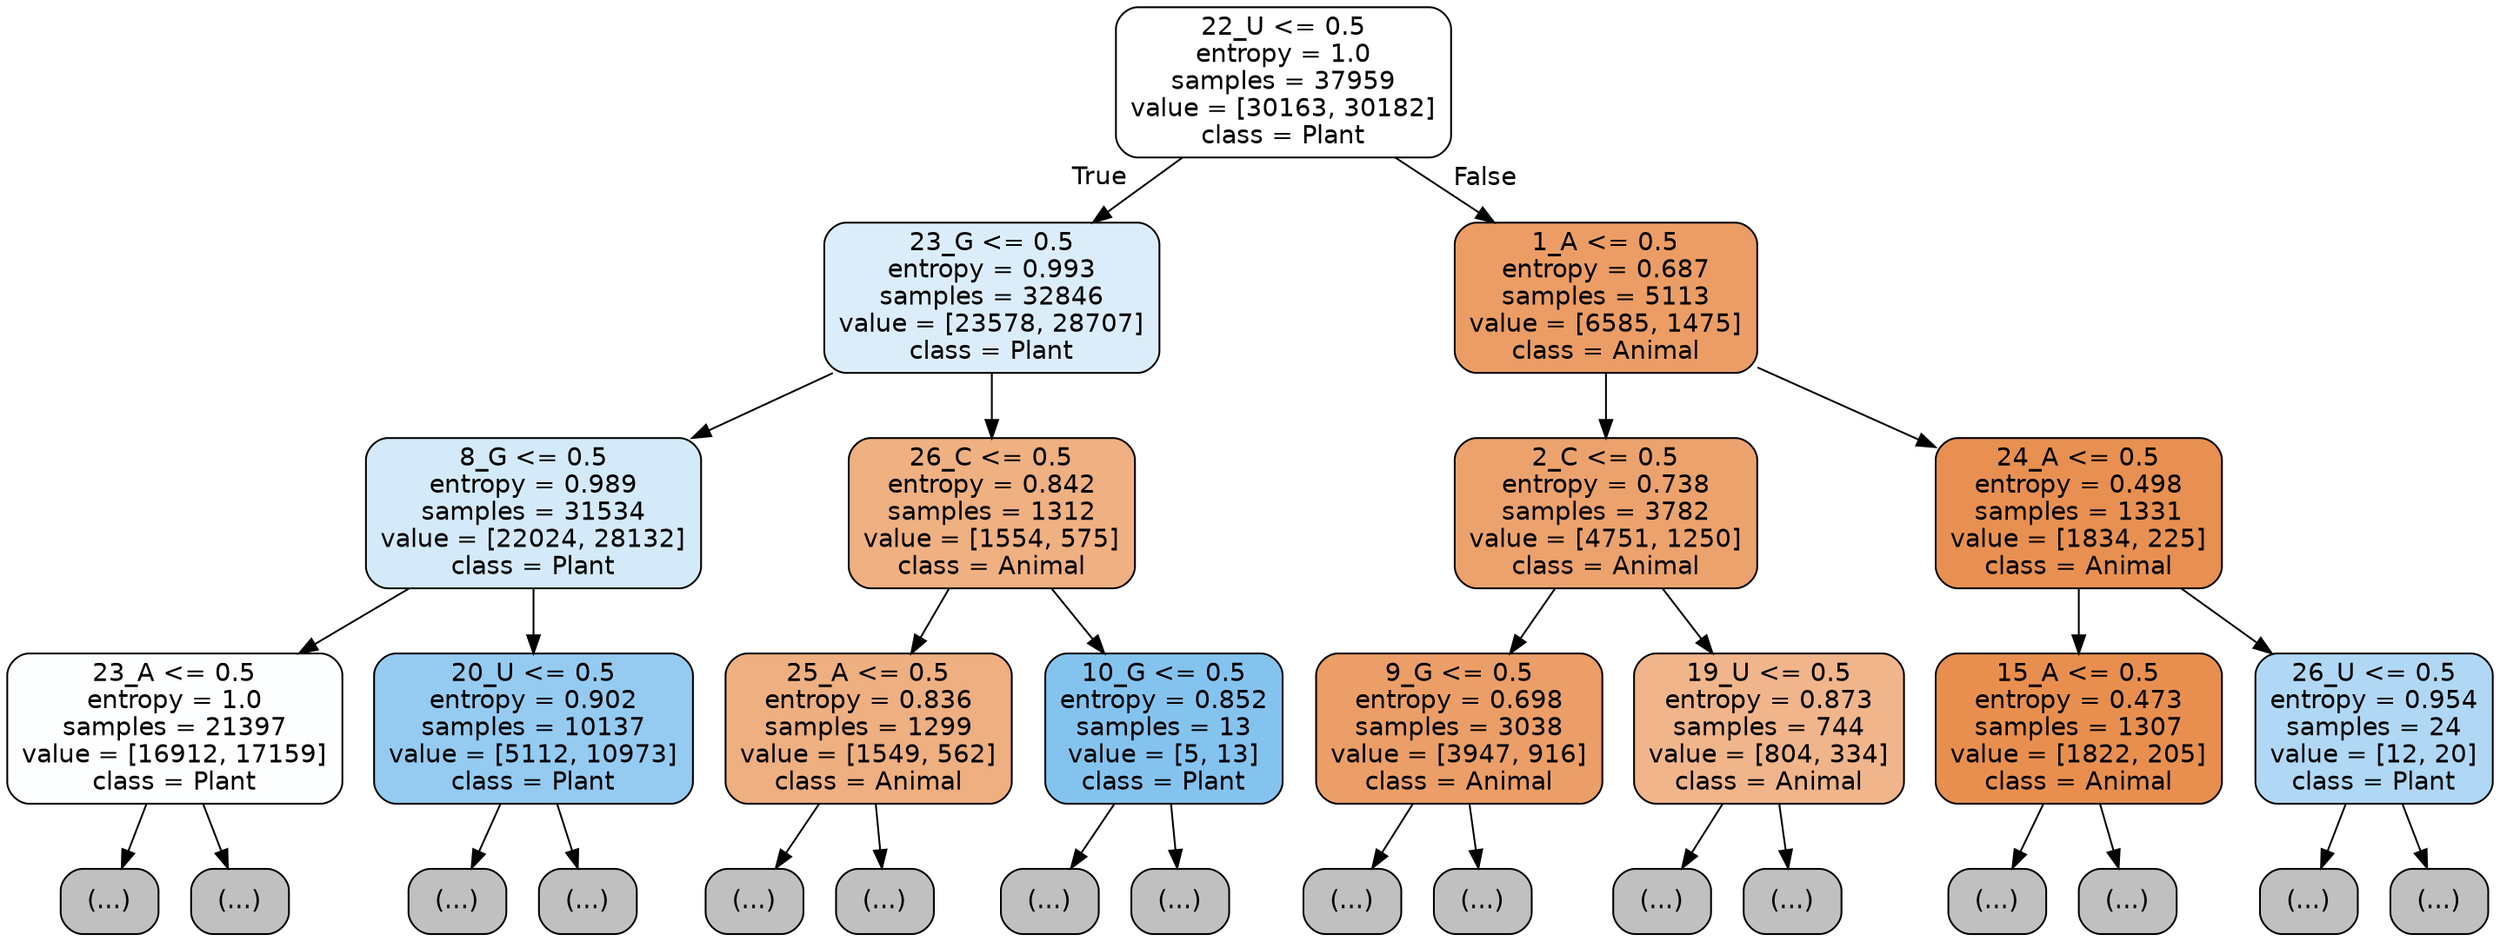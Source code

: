 digraph Tree {
node [shape=box, style="filled, rounded", color="black", fontname="helvetica"] ;
edge [fontname="helvetica"] ;
0 [label="22_U <= 0.5\nentropy = 1.0\nsamples = 37959\nvalue = [30163, 30182]\nclass = Plant", fillcolor="#ffffff"] ;
1 [label="23_G <= 0.5\nentropy = 0.993\nsamples = 32846\nvalue = [23578, 28707]\nclass = Plant", fillcolor="#dcedfa"] ;
0 -> 1 [labeldistance=2.5, labelangle=45, headlabel="True"] ;
2 [label="8_G <= 0.5\nentropy = 0.989\nsamples = 31534\nvalue = [22024, 28132]\nclass = Plant", fillcolor="#d4eaf9"] ;
1 -> 2 ;
3 [label="23_A <= 0.5\nentropy = 1.0\nsamples = 21397\nvalue = [16912, 17159]\nclass = Plant", fillcolor="#fcfeff"] ;
2 -> 3 ;
4 [label="(...)", fillcolor="#C0C0C0"] ;
3 -> 4 ;
9871 [label="(...)", fillcolor="#C0C0C0"] ;
3 -> 9871 ;
10302 [label="20_U <= 0.5\nentropy = 0.902\nsamples = 10137\nvalue = [5112, 10973]\nclass = Plant", fillcolor="#95cbf1"] ;
2 -> 10302 ;
10303 [label="(...)", fillcolor="#C0C0C0"] ;
10302 -> 10303 ;
13022 [label="(...)", fillcolor="#C0C0C0"] ;
10302 -> 13022 ;
13987 [label="26_C <= 0.5\nentropy = 0.842\nsamples = 1312\nvalue = [1554, 575]\nclass = Animal", fillcolor="#efb082"] ;
1 -> 13987 ;
13988 [label="25_A <= 0.5\nentropy = 0.836\nsamples = 1299\nvalue = [1549, 562]\nclass = Animal", fillcolor="#eeaf81"] ;
13987 -> 13988 ;
13989 [label="(...)", fillcolor="#C0C0C0"] ;
13988 -> 13989 ;
14456 [label="(...)", fillcolor="#C0C0C0"] ;
13988 -> 14456 ;
14487 [label="10_G <= 0.5\nentropy = 0.852\nsamples = 13\nvalue = [5, 13]\nclass = Plant", fillcolor="#85c3ef"] ;
13987 -> 14487 ;
14488 [label="(...)", fillcolor="#C0C0C0"] ;
14487 -> 14488 ;
14493 [label="(...)", fillcolor="#C0C0C0"] ;
14487 -> 14493 ;
14494 [label="1_A <= 0.5\nentropy = 0.687\nsamples = 5113\nvalue = [6585, 1475]\nclass = Animal", fillcolor="#eb9d65"] ;
0 -> 14494 [labeldistance=2.5, labelangle=-45, headlabel="False"] ;
14495 [label="2_C <= 0.5\nentropy = 0.738\nsamples = 3782\nvalue = [4751, 1250]\nclass = Animal", fillcolor="#eca26d"] ;
14494 -> 14495 ;
14496 [label="9_G <= 0.5\nentropy = 0.698\nsamples = 3038\nvalue = [3947, 916]\nclass = Animal", fillcolor="#eb9e67"] ;
14495 -> 14496 ;
14497 [label="(...)", fillcolor="#C0C0C0"] ;
14496 -> 14497 ;
15414 [label="(...)", fillcolor="#C0C0C0"] ;
14496 -> 15414 ;
15729 [label="19_U <= 0.5\nentropy = 0.873\nsamples = 744\nvalue = [804, 334]\nclass = Animal", fillcolor="#f0b58b"] ;
14495 -> 15729 ;
15730 [label="(...)", fillcolor="#C0C0C0"] ;
15729 -> 15730 ;
15955 [label="(...)", fillcolor="#C0C0C0"] ;
15729 -> 15955 ;
16036 [label="24_A <= 0.5\nentropy = 0.498\nsamples = 1331\nvalue = [1834, 225]\nclass = Animal", fillcolor="#e89051"] ;
14494 -> 16036 ;
16037 [label="15_A <= 0.5\nentropy = 0.473\nsamples = 1307\nvalue = [1822, 205]\nclass = Animal", fillcolor="#e88f4f"] ;
16036 -> 16037 ;
16038 [label="(...)", fillcolor="#C0C0C0"] ;
16037 -> 16038 ;
16335 [label="(...)", fillcolor="#C0C0C0"] ;
16037 -> 16335 ;
16414 [label="26_U <= 0.5\nentropy = 0.954\nsamples = 24\nvalue = [12, 20]\nclass = Plant", fillcolor="#b0d8f5"] ;
16036 -> 16414 ;
16415 [label="(...)", fillcolor="#C0C0C0"] ;
16414 -> 16415 ;
16432 [label="(...)", fillcolor="#C0C0C0"] ;
16414 -> 16432 ;
}